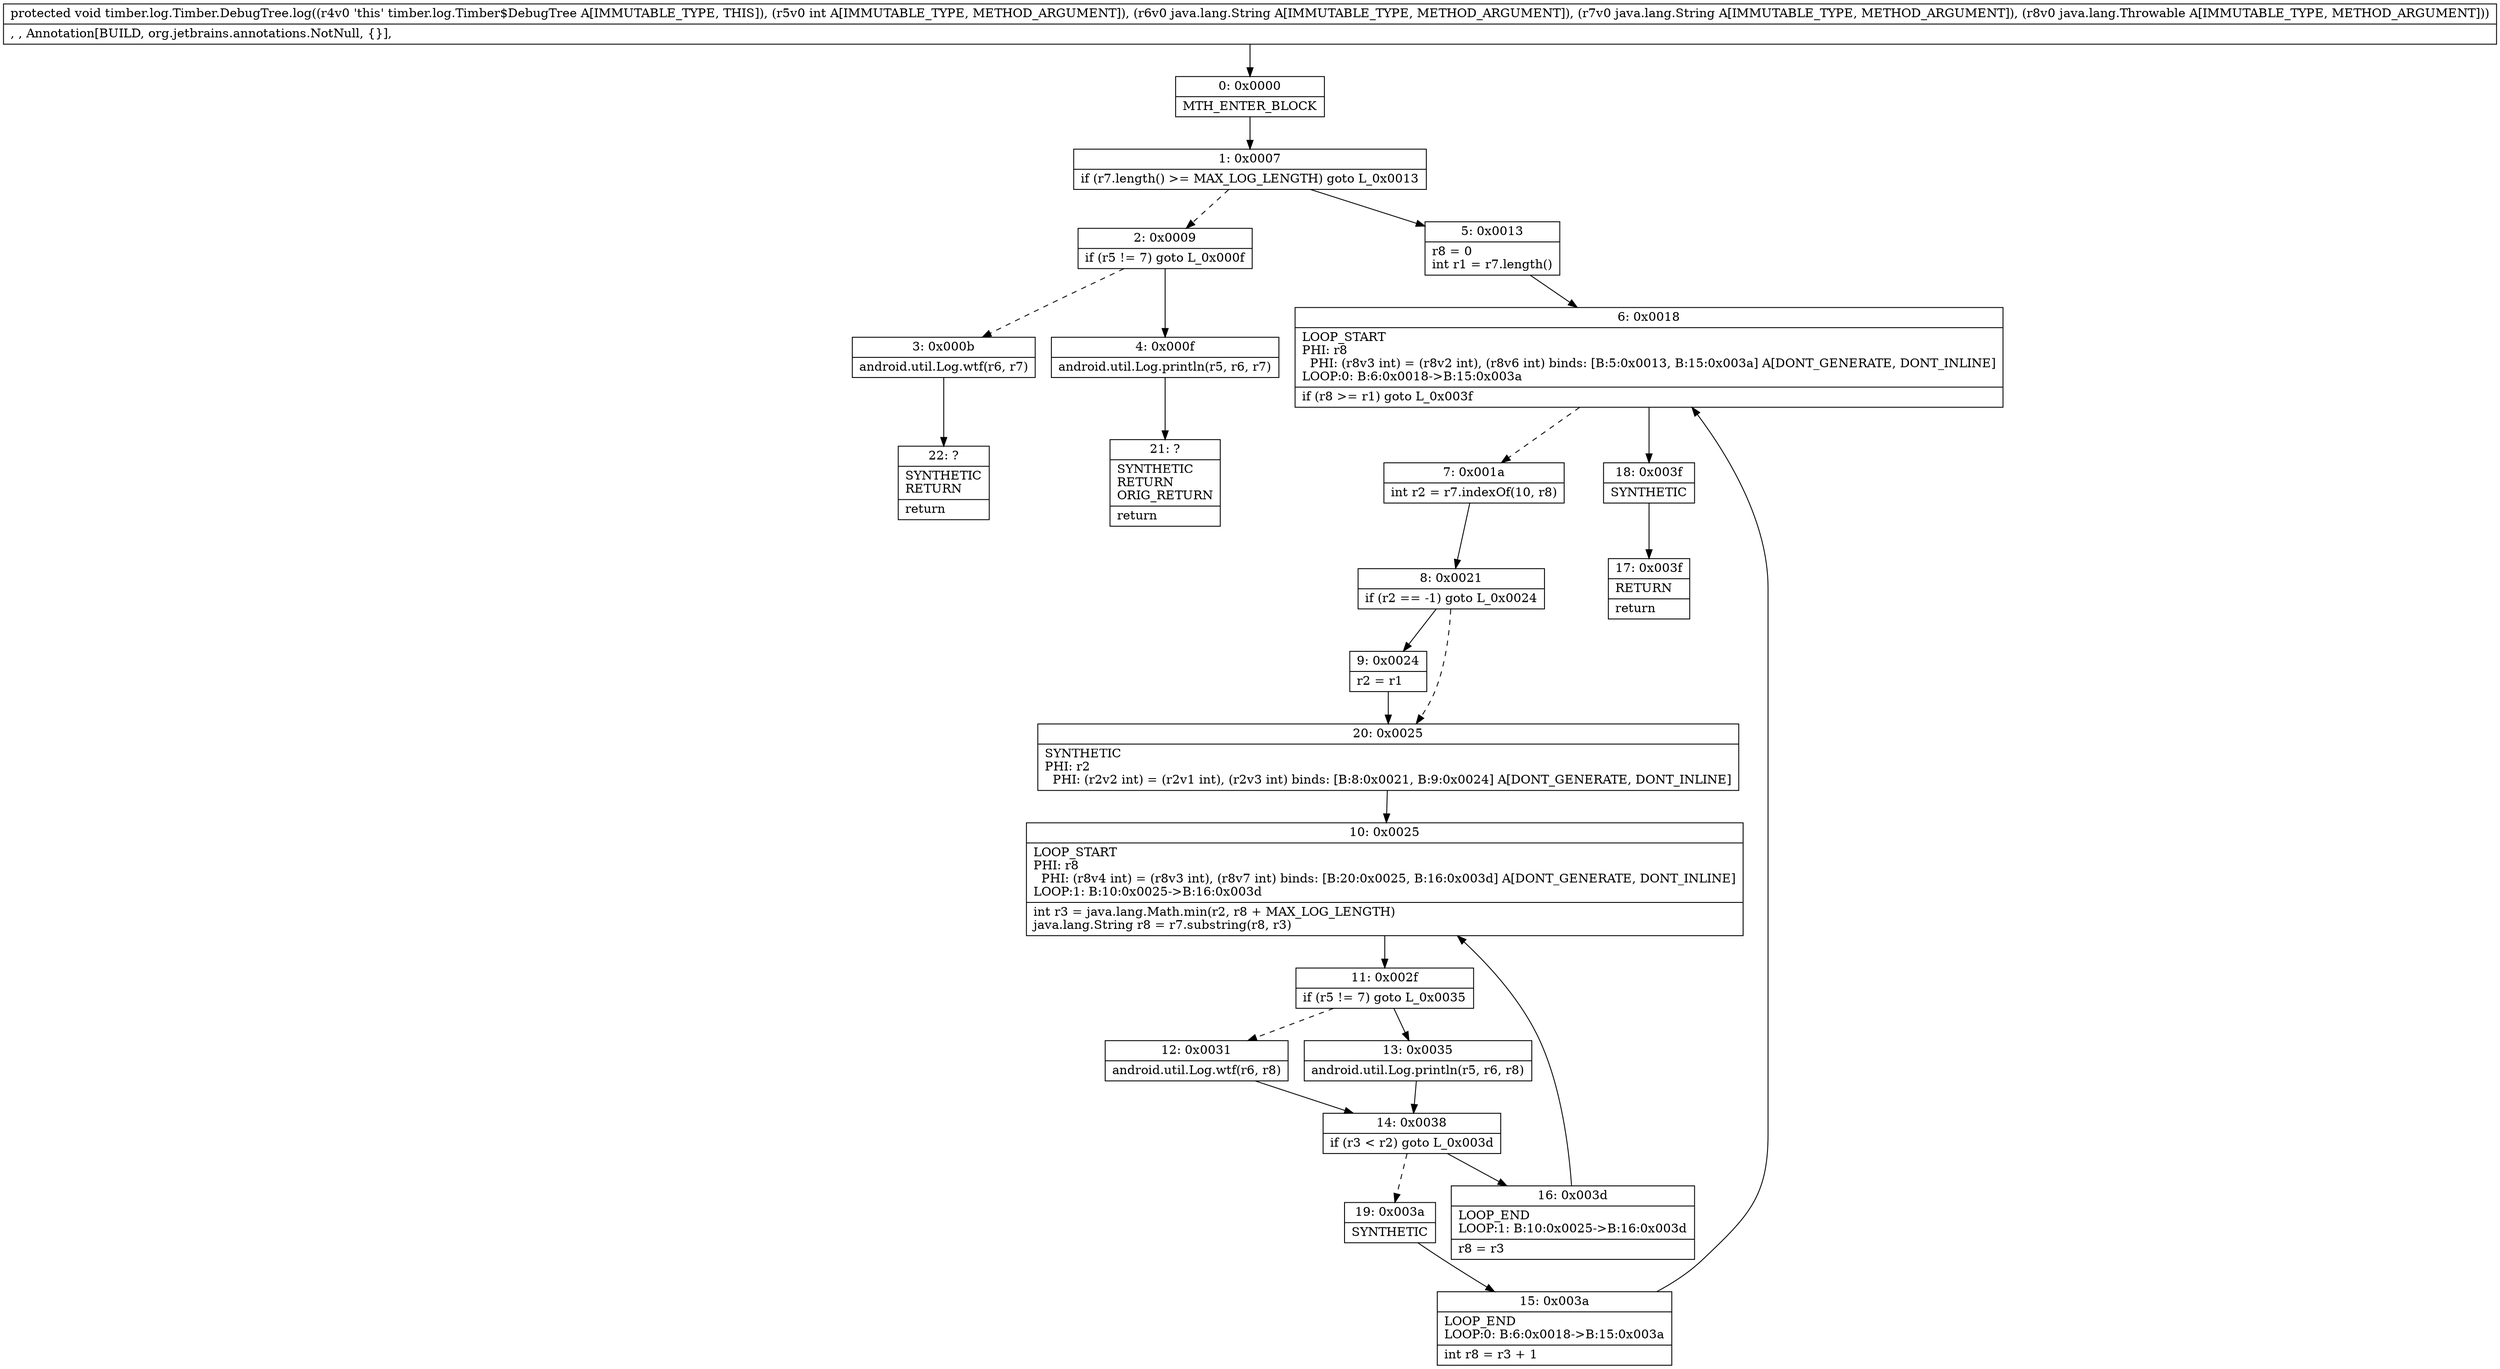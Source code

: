 digraph "CFG fortimber.log.Timber.DebugTree.log(ILjava\/lang\/String;Ljava\/lang\/String;Ljava\/lang\/Throwable;)V" {
Node_0 [shape=record,label="{0\:\ 0x0000|MTH_ENTER_BLOCK\l}"];
Node_1 [shape=record,label="{1\:\ 0x0007|if (r7.length() \>= MAX_LOG_LENGTH) goto L_0x0013\l}"];
Node_2 [shape=record,label="{2\:\ 0x0009|if (r5 != 7) goto L_0x000f\l}"];
Node_3 [shape=record,label="{3\:\ 0x000b|android.util.Log.wtf(r6, r7)\l}"];
Node_4 [shape=record,label="{4\:\ 0x000f|android.util.Log.println(r5, r6, r7)\l}"];
Node_5 [shape=record,label="{5\:\ 0x0013|r8 = 0\lint r1 = r7.length()\l}"];
Node_6 [shape=record,label="{6\:\ 0x0018|LOOP_START\lPHI: r8 \l  PHI: (r8v3 int) = (r8v2 int), (r8v6 int) binds: [B:5:0x0013, B:15:0x003a] A[DONT_GENERATE, DONT_INLINE]\lLOOP:0: B:6:0x0018\-\>B:15:0x003a\l|if (r8 \>= r1) goto L_0x003f\l}"];
Node_7 [shape=record,label="{7\:\ 0x001a|int r2 = r7.indexOf(10, r8)\l}"];
Node_8 [shape=record,label="{8\:\ 0x0021|if (r2 == \-1) goto L_0x0024\l}"];
Node_9 [shape=record,label="{9\:\ 0x0024|r2 = r1\l}"];
Node_10 [shape=record,label="{10\:\ 0x0025|LOOP_START\lPHI: r8 \l  PHI: (r8v4 int) = (r8v3 int), (r8v7 int) binds: [B:20:0x0025, B:16:0x003d] A[DONT_GENERATE, DONT_INLINE]\lLOOP:1: B:10:0x0025\-\>B:16:0x003d\l|int r3 = java.lang.Math.min(r2, r8 + MAX_LOG_LENGTH)\ljava.lang.String r8 = r7.substring(r8, r3)\l}"];
Node_11 [shape=record,label="{11\:\ 0x002f|if (r5 != 7) goto L_0x0035\l}"];
Node_12 [shape=record,label="{12\:\ 0x0031|android.util.Log.wtf(r6, r8)\l}"];
Node_13 [shape=record,label="{13\:\ 0x0035|android.util.Log.println(r5, r6, r8)\l}"];
Node_14 [shape=record,label="{14\:\ 0x0038|if (r3 \< r2) goto L_0x003d\l}"];
Node_15 [shape=record,label="{15\:\ 0x003a|LOOP_END\lLOOP:0: B:6:0x0018\-\>B:15:0x003a\l|int r8 = r3 + 1\l}"];
Node_16 [shape=record,label="{16\:\ 0x003d|LOOP_END\lLOOP:1: B:10:0x0025\-\>B:16:0x003d\l|r8 = r3\l}"];
Node_17 [shape=record,label="{17\:\ 0x003f|RETURN\l|return\l}"];
Node_18 [shape=record,label="{18\:\ 0x003f|SYNTHETIC\l}"];
Node_19 [shape=record,label="{19\:\ 0x003a|SYNTHETIC\l}"];
Node_20 [shape=record,label="{20\:\ 0x0025|SYNTHETIC\lPHI: r2 \l  PHI: (r2v2 int) = (r2v1 int), (r2v3 int) binds: [B:8:0x0021, B:9:0x0024] A[DONT_GENERATE, DONT_INLINE]\l}"];
Node_21 [shape=record,label="{21\:\ ?|SYNTHETIC\lRETURN\lORIG_RETURN\l|return\l}"];
Node_22 [shape=record,label="{22\:\ ?|SYNTHETIC\lRETURN\l|return\l}"];
MethodNode[shape=record,label="{protected void timber.log.Timber.DebugTree.log((r4v0 'this' timber.log.Timber$DebugTree A[IMMUTABLE_TYPE, THIS]), (r5v0 int A[IMMUTABLE_TYPE, METHOD_ARGUMENT]), (r6v0 java.lang.String A[IMMUTABLE_TYPE, METHOD_ARGUMENT]), (r7v0 java.lang.String A[IMMUTABLE_TYPE, METHOD_ARGUMENT]), (r8v0 java.lang.Throwable A[IMMUTABLE_TYPE, METHOD_ARGUMENT]))  | , , Annotation[BUILD, org.jetbrains.annotations.NotNull, \{\}], \l}"];
MethodNode -> Node_0;
Node_0 -> Node_1;
Node_1 -> Node_2[style=dashed];
Node_1 -> Node_5;
Node_2 -> Node_3[style=dashed];
Node_2 -> Node_4;
Node_3 -> Node_22;
Node_4 -> Node_21;
Node_5 -> Node_6;
Node_6 -> Node_7[style=dashed];
Node_6 -> Node_18;
Node_7 -> Node_8;
Node_8 -> Node_9;
Node_8 -> Node_20[style=dashed];
Node_9 -> Node_20;
Node_10 -> Node_11;
Node_11 -> Node_12[style=dashed];
Node_11 -> Node_13;
Node_12 -> Node_14;
Node_13 -> Node_14;
Node_14 -> Node_16;
Node_14 -> Node_19[style=dashed];
Node_15 -> Node_6;
Node_16 -> Node_10;
Node_18 -> Node_17;
Node_19 -> Node_15;
Node_20 -> Node_10;
}

